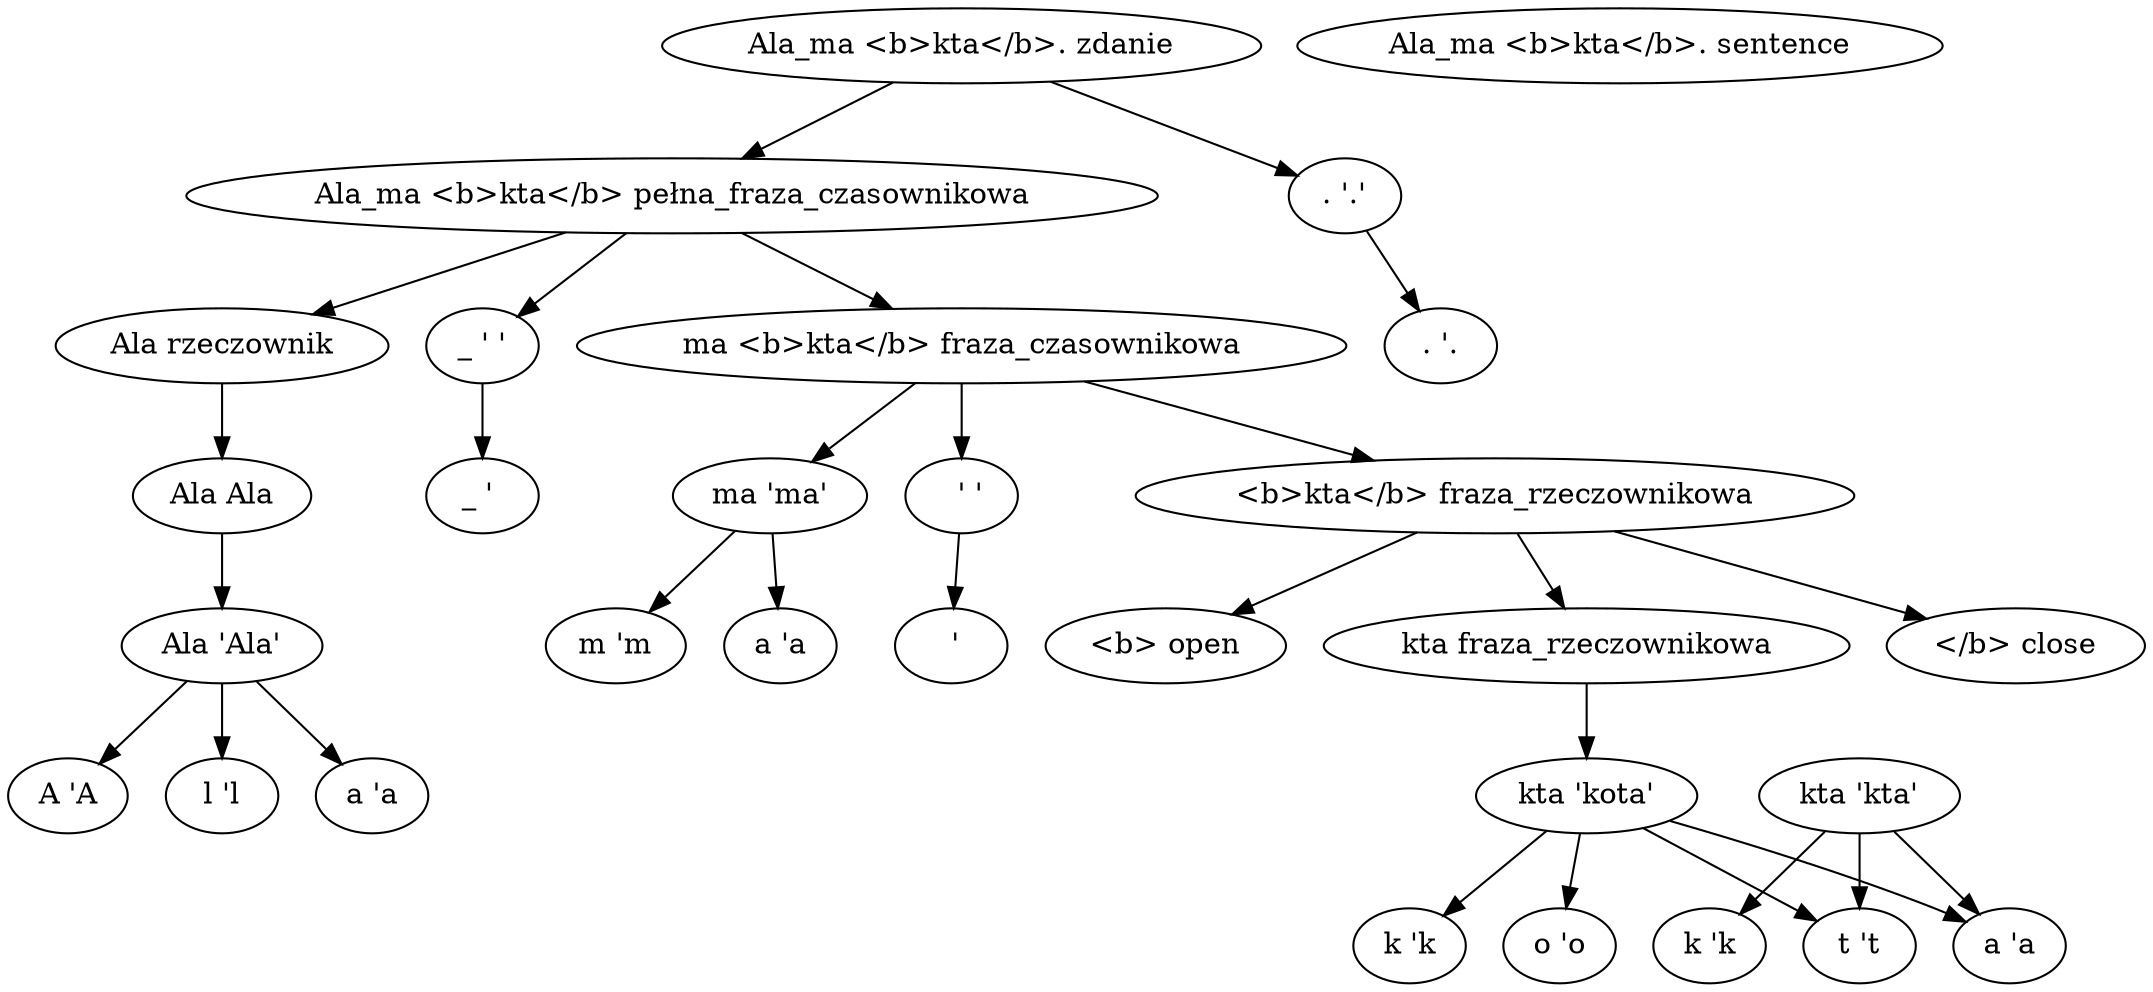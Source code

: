 digraph g {
	node [label="\N"];
	graph [rankdir=TB,
		ordering=out];
	1 [label="A 'A"];
	2 [label="l 'l"];
	3 [label="a 'a"];
	4 [label="Ala 'Ala'"];
	5 [label="Ala Ala"];
	6 [label="Ala rzeczownik"];
	7 [label="_ ' "];
	8 [label="_ ' '"];
	9 [label="m 'm"];
	10 [label="a 'a"];
	11 [label="ma 'ma'"];
	12 [label="&nbsp; ' "];
	13 [label="&nbsp; ' '"];
	14 [label="<b> open"];
	15 [label="k 'k"];
	16 [label="k 'k"];
	17 [label="o 'o"];
	18 [label="t 't"];
	19 [label="a 'a"];
	20 [label="kta 'kta'"];
	21 [label="kta 'kota'"];
	22 [label="kta fraza_rzeczownikowa"];
	23 [label="</b> close"];
	24 [label="<b>kta</b> fraza_rzeczownikowa"];
	25 [label="ma&nbsp;<b>kta</b> fraza_czasownikowa"];
	26 [label="Ala_ma&nbsp;<b>kta</b> pełna_fraza_czasownikowa"];
	27 [label=". '."];
	28 [label=". '.'"];
	29 [label="Ala_ma&nbsp;<b>kta</b>. sentence"];
	30 [label="Ala_ma&nbsp;<b>kta</b>. zdanie"];
	4 -> 1;
	4 -> 2;
	4 -> 3;
	5 -> 4;
	6 -> 5;
	8 -> 7;
	11 -> 9;
	11 -> 10;
	13 -> 12;
	20 -> 16;
	20 -> 18;
	20 -> 19;
	21 -> 15;
	21 -> 17;
	21 -> 18;
	21 -> 19;
	22 -> 21;
	24 -> 14;
	24 -> 22;
	24 -> 23;
	25 -> 11;
	25 -> 13;
	25 -> 24;
	26 -> 6;
	26 -> 8;
	26 -> 25;
	28 -> 27;
	30 -> 26;
	30 -> 28;
}
